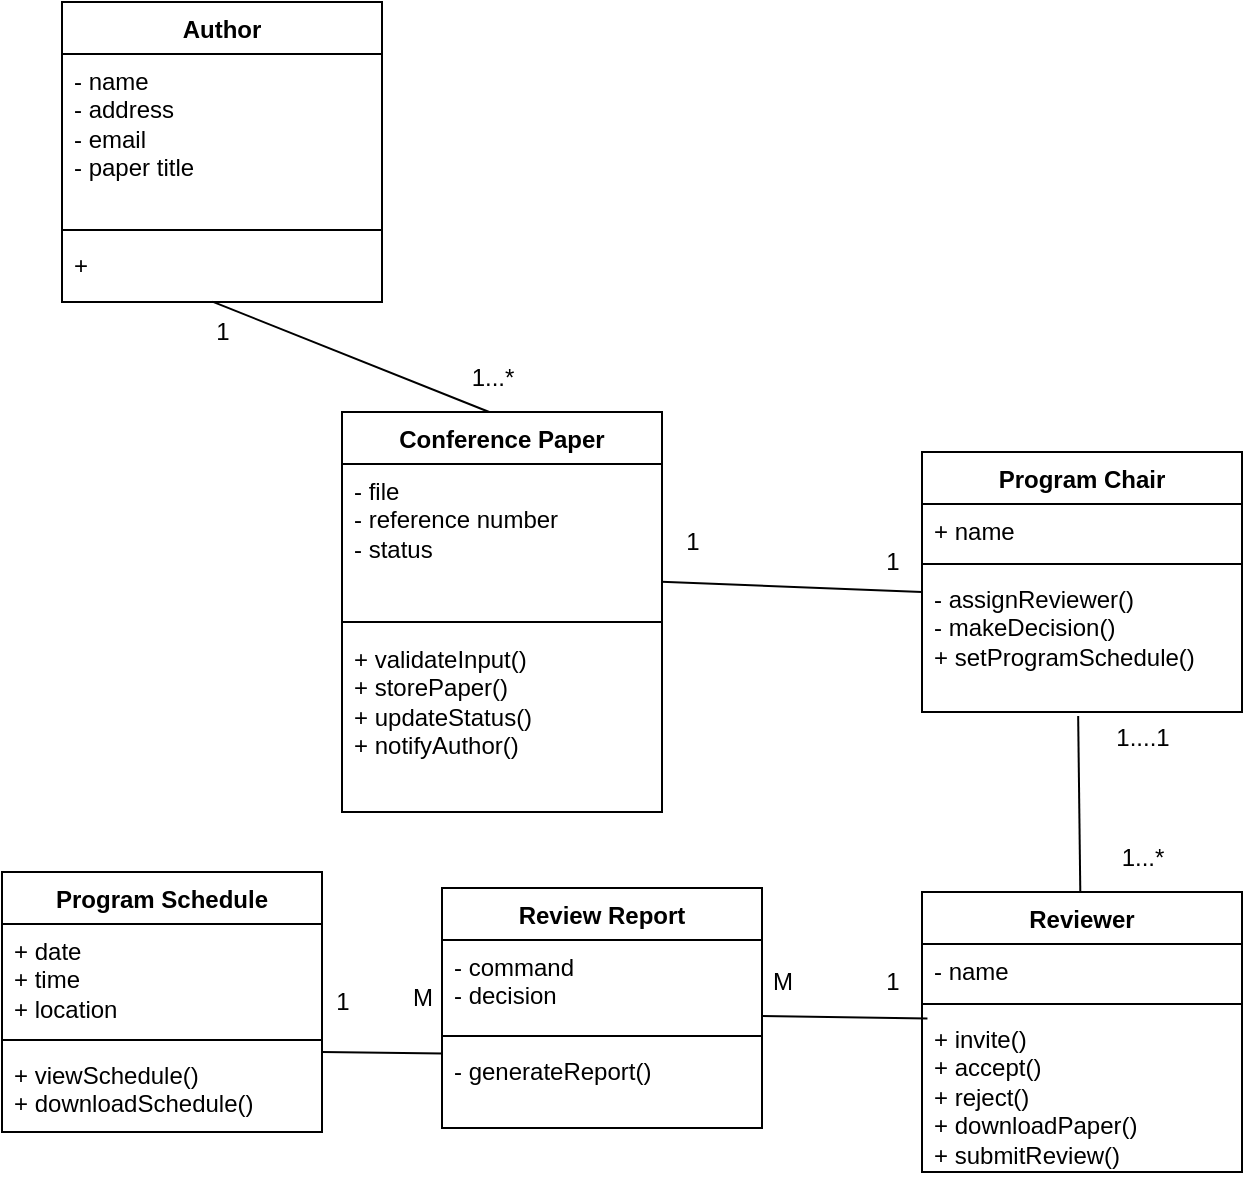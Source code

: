 <mxfile version="24.8.2">
  <diagram name="Page-1" id="eSx-QkeiwQRwHNvZ2RWU">
    <mxGraphModel dx="1050" dy="522" grid="1" gridSize="10" guides="1" tooltips="1" connect="1" arrows="1" fold="1" page="1" pageScale="1" pageWidth="850" pageHeight="1100" math="0" shadow="0">
      <root>
        <mxCell id="0" />
        <mxCell id="1" parent="0" />
        <mxCell id="tui6F7jNBKR_N0LMmF0U-1" value="Author" style="swimlane;fontStyle=1;align=center;verticalAlign=top;childLayout=stackLayout;horizontal=1;startSize=26;horizontalStack=0;resizeParent=1;resizeParentMax=0;resizeLast=0;collapsible=1;marginBottom=0;whiteSpace=wrap;html=1;" vertex="1" parent="1">
          <mxGeometry x="50" y="105" width="160" height="150" as="geometry" />
        </mxCell>
        <mxCell id="tui6F7jNBKR_N0LMmF0U-2" value="&lt;div&gt;- name&lt;/div&gt;- address&lt;div&gt;- email&lt;/div&gt;&lt;div&gt;- paper title&lt;/div&gt;" style="text;strokeColor=none;fillColor=none;align=left;verticalAlign=top;spacingLeft=4;spacingRight=4;overflow=hidden;rotatable=0;points=[[0,0.5],[1,0.5]];portConstraint=eastwest;whiteSpace=wrap;html=1;" vertex="1" parent="tui6F7jNBKR_N0LMmF0U-1">
          <mxGeometry y="26" width="160" height="84" as="geometry" />
        </mxCell>
        <mxCell id="tui6F7jNBKR_N0LMmF0U-3" value="" style="line;strokeWidth=1;fillColor=none;align=left;verticalAlign=middle;spacingTop=-1;spacingLeft=3;spacingRight=3;rotatable=0;labelPosition=right;points=[];portConstraint=eastwest;strokeColor=inherit;" vertex="1" parent="tui6F7jNBKR_N0LMmF0U-1">
          <mxGeometry y="110" width="160" height="8" as="geometry" />
        </mxCell>
        <mxCell id="tui6F7jNBKR_N0LMmF0U-4" value="+" style="text;strokeColor=none;fillColor=none;align=left;verticalAlign=top;spacingLeft=4;spacingRight=4;overflow=hidden;rotatable=0;points=[[0,0.5],[1,0.5]];portConstraint=eastwest;whiteSpace=wrap;html=1;" vertex="1" parent="tui6F7jNBKR_N0LMmF0U-1">
          <mxGeometry y="118" width="160" height="32" as="geometry" />
        </mxCell>
        <mxCell id="tui6F7jNBKR_N0LMmF0U-5" value="Conference Paper" style="swimlane;fontStyle=1;align=center;verticalAlign=top;childLayout=stackLayout;horizontal=1;startSize=26;horizontalStack=0;resizeParent=1;resizeParentMax=0;resizeLast=0;collapsible=1;marginBottom=0;whiteSpace=wrap;html=1;" vertex="1" parent="1">
          <mxGeometry x="190" y="310" width="160" height="200" as="geometry" />
        </mxCell>
        <mxCell id="tui6F7jNBKR_N0LMmF0U-6" value="- file&lt;div&gt;- reference number&lt;br&gt;&lt;div&gt;- status&lt;/div&gt;&lt;/div&gt;" style="text;strokeColor=none;fillColor=none;align=left;verticalAlign=top;spacingLeft=4;spacingRight=4;overflow=hidden;rotatable=0;points=[[0,0.5],[1,0.5]];portConstraint=eastwest;whiteSpace=wrap;html=1;" vertex="1" parent="tui6F7jNBKR_N0LMmF0U-5">
          <mxGeometry y="26" width="160" height="74" as="geometry" />
        </mxCell>
        <mxCell id="tui6F7jNBKR_N0LMmF0U-7" value="" style="line;strokeWidth=1;fillColor=none;align=left;verticalAlign=middle;spacingTop=-1;spacingLeft=3;spacingRight=3;rotatable=0;labelPosition=right;points=[];portConstraint=eastwest;strokeColor=inherit;" vertex="1" parent="tui6F7jNBKR_N0LMmF0U-5">
          <mxGeometry y="100" width="160" height="10" as="geometry" />
        </mxCell>
        <mxCell id="tui6F7jNBKR_N0LMmF0U-8" value="+ validateInput()&lt;div&gt;+ storePaper()&lt;/div&gt;&lt;div&gt;+ updateStatus()&lt;/div&gt;&lt;div&gt;+ notifyAuthor()&lt;/div&gt;" style="text;strokeColor=none;fillColor=none;align=left;verticalAlign=top;spacingLeft=4;spacingRight=4;overflow=hidden;rotatable=0;points=[[0,0.5],[1,0.5]];portConstraint=eastwest;whiteSpace=wrap;html=1;" vertex="1" parent="tui6F7jNBKR_N0LMmF0U-5">
          <mxGeometry y="110" width="160" height="90" as="geometry" />
        </mxCell>
        <mxCell id="tui6F7jNBKR_N0LMmF0U-9" value="Program Chair" style="swimlane;fontStyle=1;align=center;verticalAlign=top;childLayout=stackLayout;horizontal=1;startSize=26;horizontalStack=0;resizeParent=1;resizeParentMax=0;resizeLast=0;collapsible=1;marginBottom=0;whiteSpace=wrap;html=1;" vertex="1" parent="1">
          <mxGeometry x="480" y="330" width="160" height="130" as="geometry" />
        </mxCell>
        <mxCell id="tui6F7jNBKR_N0LMmF0U-10" value="+ name" style="text;strokeColor=none;fillColor=none;align=left;verticalAlign=top;spacingLeft=4;spacingRight=4;overflow=hidden;rotatable=0;points=[[0,0.5],[1,0.5]];portConstraint=eastwest;whiteSpace=wrap;html=1;" vertex="1" parent="tui6F7jNBKR_N0LMmF0U-9">
          <mxGeometry y="26" width="160" height="26" as="geometry" />
        </mxCell>
        <mxCell id="tui6F7jNBKR_N0LMmF0U-11" value="" style="line;strokeWidth=1;fillColor=none;align=left;verticalAlign=middle;spacingTop=-1;spacingLeft=3;spacingRight=3;rotatable=0;labelPosition=right;points=[];portConstraint=eastwest;strokeColor=inherit;" vertex="1" parent="tui6F7jNBKR_N0LMmF0U-9">
          <mxGeometry y="52" width="160" height="8" as="geometry" />
        </mxCell>
        <mxCell id="tui6F7jNBKR_N0LMmF0U-12" value="- assignReviewer()&lt;div&gt;- makeDecision()&lt;/div&gt;&lt;div&gt;+ setProgramSchedule()&lt;/div&gt;" style="text;strokeColor=none;fillColor=none;align=left;verticalAlign=top;spacingLeft=4;spacingRight=4;overflow=hidden;rotatable=0;points=[[0,0.5],[1,0.5]];portConstraint=eastwest;whiteSpace=wrap;html=1;" vertex="1" parent="tui6F7jNBKR_N0LMmF0U-9">
          <mxGeometry y="60" width="160" height="70" as="geometry" />
        </mxCell>
        <mxCell id="tui6F7jNBKR_N0LMmF0U-13" value="Reviewer" style="swimlane;fontStyle=1;align=center;verticalAlign=top;childLayout=stackLayout;horizontal=1;startSize=26;horizontalStack=0;resizeParent=1;resizeParentMax=0;resizeLast=0;collapsible=1;marginBottom=0;whiteSpace=wrap;html=1;" vertex="1" parent="1">
          <mxGeometry x="480" y="550" width="160" height="140" as="geometry" />
        </mxCell>
        <mxCell id="tui6F7jNBKR_N0LMmF0U-14" value="- name" style="text;strokeColor=none;fillColor=none;align=left;verticalAlign=top;spacingLeft=4;spacingRight=4;overflow=hidden;rotatable=0;points=[[0,0.5],[1,0.5]];portConstraint=eastwest;whiteSpace=wrap;html=1;" vertex="1" parent="tui6F7jNBKR_N0LMmF0U-13">
          <mxGeometry y="26" width="160" height="26" as="geometry" />
        </mxCell>
        <mxCell id="tui6F7jNBKR_N0LMmF0U-15" value="" style="line;strokeWidth=1;fillColor=none;align=left;verticalAlign=middle;spacingTop=-1;spacingLeft=3;spacingRight=3;rotatable=0;labelPosition=right;points=[];portConstraint=eastwest;strokeColor=inherit;" vertex="1" parent="tui6F7jNBKR_N0LMmF0U-13">
          <mxGeometry y="52" width="160" height="8" as="geometry" />
        </mxCell>
        <mxCell id="tui6F7jNBKR_N0LMmF0U-16" value="+ invite()&lt;div&gt;+ accept()&lt;/div&gt;&lt;div&gt;+ reject()&lt;/div&gt;&lt;div&gt;+ downloadPaper()&lt;/div&gt;&lt;div&gt;+ submitReview()&lt;/div&gt;" style="text;strokeColor=none;fillColor=none;align=left;verticalAlign=top;spacingLeft=4;spacingRight=4;overflow=hidden;rotatable=0;points=[[0,0.5],[1,0.5]];portConstraint=eastwest;whiteSpace=wrap;html=1;" vertex="1" parent="tui6F7jNBKR_N0LMmF0U-13">
          <mxGeometry y="60" width="160" height="80" as="geometry" />
        </mxCell>
        <mxCell id="tui6F7jNBKR_N0LMmF0U-21" value="Review Report" style="swimlane;fontStyle=1;align=center;verticalAlign=top;childLayout=stackLayout;horizontal=1;startSize=26;horizontalStack=0;resizeParent=1;resizeParentMax=0;resizeLast=0;collapsible=1;marginBottom=0;whiteSpace=wrap;html=1;" vertex="1" parent="1">
          <mxGeometry x="240" y="548" width="160" height="120" as="geometry" />
        </mxCell>
        <mxCell id="tui6F7jNBKR_N0LMmF0U-22" value="- command&lt;div&gt;- decision&lt;/div&gt;" style="text;strokeColor=none;fillColor=none;align=left;verticalAlign=top;spacingLeft=4;spacingRight=4;overflow=hidden;rotatable=0;points=[[0,0.5],[1,0.5]];portConstraint=eastwest;whiteSpace=wrap;html=1;" vertex="1" parent="tui6F7jNBKR_N0LMmF0U-21">
          <mxGeometry y="26" width="160" height="44" as="geometry" />
        </mxCell>
        <mxCell id="tui6F7jNBKR_N0LMmF0U-23" value="" style="line;strokeWidth=1;fillColor=none;align=left;verticalAlign=middle;spacingTop=-1;spacingLeft=3;spacingRight=3;rotatable=0;labelPosition=right;points=[];portConstraint=eastwest;strokeColor=inherit;" vertex="1" parent="tui6F7jNBKR_N0LMmF0U-21">
          <mxGeometry y="70" width="160" height="8" as="geometry" />
        </mxCell>
        <mxCell id="tui6F7jNBKR_N0LMmF0U-24" value="- generateReport()&lt;div&gt;&lt;br&gt;&lt;/div&gt;" style="text;strokeColor=none;fillColor=none;align=left;verticalAlign=top;spacingLeft=4;spacingRight=4;overflow=hidden;rotatable=0;points=[[0,0.5],[1,0.5]];portConstraint=eastwest;whiteSpace=wrap;html=1;" vertex="1" parent="tui6F7jNBKR_N0LMmF0U-21">
          <mxGeometry y="78" width="160" height="42" as="geometry" />
        </mxCell>
        <mxCell id="tui6F7jNBKR_N0LMmF0U-25" value="Program Schedule" style="swimlane;fontStyle=1;align=center;verticalAlign=top;childLayout=stackLayout;horizontal=1;startSize=26;horizontalStack=0;resizeParent=1;resizeParentMax=0;resizeLast=0;collapsible=1;marginBottom=0;whiteSpace=wrap;html=1;" vertex="1" parent="1">
          <mxGeometry x="20" y="540" width="160" height="130" as="geometry" />
        </mxCell>
        <mxCell id="tui6F7jNBKR_N0LMmF0U-26" value="+ date&lt;div&gt;+ time&lt;/div&gt;&lt;div&gt;+ location&lt;/div&gt;" style="text;strokeColor=none;fillColor=none;align=left;verticalAlign=top;spacingLeft=4;spacingRight=4;overflow=hidden;rotatable=0;points=[[0,0.5],[1,0.5]];portConstraint=eastwest;whiteSpace=wrap;html=1;" vertex="1" parent="tui6F7jNBKR_N0LMmF0U-25">
          <mxGeometry y="26" width="160" height="54" as="geometry" />
        </mxCell>
        <mxCell id="tui6F7jNBKR_N0LMmF0U-27" value="" style="line;strokeWidth=1;fillColor=none;align=left;verticalAlign=middle;spacingTop=-1;spacingLeft=3;spacingRight=3;rotatable=0;labelPosition=right;points=[];portConstraint=eastwest;strokeColor=inherit;" vertex="1" parent="tui6F7jNBKR_N0LMmF0U-25">
          <mxGeometry y="80" width="160" height="8" as="geometry" />
        </mxCell>
        <mxCell id="tui6F7jNBKR_N0LMmF0U-28" value="&lt;div&gt;+ viewSchedule()&lt;/div&gt;&lt;div&gt;+ downloadSchedule()&lt;/div&gt;" style="text;strokeColor=none;fillColor=none;align=left;verticalAlign=top;spacingLeft=4;spacingRight=4;overflow=hidden;rotatable=0;points=[[0,0.5],[1,0.5]];portConstraint=eastwest;whiteSpace=wrap;html=1;" vertex="1" parent="tui6F7jNBKR_N0LMmF0U-25">
          <mxGeometry y="88" width="160" height="42" as="geometry" />
        </mxCell>
        <mxCell id="tui6F7jNBKR_N0LMmF0U-29" value="" style="endArrow=none;html=1;rounded=0;entryX=0.47;entryY=0.994;entryDx=0;entryDy=0;entryPerimeter=0;exitX=0.46;exitY=0;exitDx=0;exitDy=0;exitPerimeter=0;" edge="1" parent="1" source="tui6F7jNBKR_N0LMmF0U-5" target="tui6F7jNBKR_N0LMmF0U-4">
          <mxGeometry width="50" height="50" relative="1" as="geometry">
            <mxPoint y="340" as="sourcePoint" />
            <mxPoint x="50" y="290" as="targetPoint" />
          </mxGeometry>
        </mxCell>
        <mxCell id="tui6F7jNBKR_N0LMmF0U-30" value="1" style="text;html=1;align=center;verticalAlign=middle;resizable=0;points=[];autosize=1;strokeColor=none;fillColor=none;" vertex="1" parent="1">
          <mxGeometry x="115" y="255" width="30" height="30" as="geometry" />
        </mxCell>
        <mxCell id="tui6F7jNBKR_N0LMmF0U-31" value="1...*" style="text;html=1;align=center;verticalAlign=middle;resizable=0;points=[];autosize=1;strokeColor=none;fillColor=none;" vertex="1" parent="1">
          <mxGeometry x="245" y="278" width="40" height="30" as="geometry" />
        </mxCell>
        <mxCell id="tui6F7jNBKR_N0LMmF0U-32" value="" style="endArrow=none;html=1;rounded=0;exitX=0.985;exitY=0.795;exitDx=0;exitDy=0;exitPerimeter=0;" edge="1" parent="1">
          <mxGeometry width="50" height="50" relative="1" as="geometry">
            <mxPoint x="349.6" y="394.83" as="sourcePoint" />
            <mxPoint x="480" y="400" as="targetPoint" />
          </mxGeometry>
        </mxCell>
        <mxCell id="tui6F7jNBKR_N0LMmF0U-33" value="1" style="text;html=1;align=center;verticalAlign=middle;resizable=0;points=[];autosize=1;strokeColor=none;fillColor=none;" vertex="1" parent="1">
          <mxGeometry x="350" y="360" width="30" height="30" as="geometry" />
        </mxCell>
        <mxCell id="tui6F7jNBKR_N0LMmF0U-34" value="1" style="text;html=1;align=center;verticalAlign=middle;resizable=0;points=[];autosize=1;strokeColor=none;fillColor=none;" vertex="1" parent="1">
          <mxGeometry x="450" y="370" width="30" height="30" as="geometry" />
        </mxCell>
        <mxCell id="tui6F7jNBKR_N0LMmF0U-35" value="" style="endArrow=none;html=1;rounded=0;entryX=0.488;entryY=1.029;entryDx=0;entryDy=0;entryPerimeter=0;" edge="1" parent="1" source="tui6F7jNBKR_N0LMmF0U-13" target="tui6F7jNBKR_N0LMmF0U-12">
          <mxGeometry width="50" height="50" relative="1" as="geometry">
            <mxPoint x="470" y="550" as="sourcePoint" />
            <mxPoint x="520" y="500" as="targetPoint" />
          </mxGeometry>
        </mxCell>
        <mxCell id="tui6F7jNBKR_N0LMmF0U-36" value="1....1" style="text;html=1;align=center;verticalAlign=middle;resizable=0;points=[];autosize=1;strokeColor=none;fillColor=none;" vertex="1" parent="1">
          <mxGeometry x="565" y="458" width="50" height="30" as="geometry" />
        </mxCell>
        <mxCell id="tui6F7jNBKR_N0LMmF0U-37" value="1...*" style="text;html=1;align=center;verticalAlign=middle;resizable=0;points=[];autosize=1;strokeColor=none;fillColor=none;" vertex="1" parent="1">
          <mxGeometry x="570" y="518" width="40" height="30" as="geometry" />
        </mxCell>
        <mxCell id="tui6F7jNBKR_N0LMmF0U-38" value="" style="endArrow=none;html=1;rounded=0;exitX=1;exitY=0.864;exitDx=0;exitDy=0;exitPerimeter=0;entryX=0.017;entryY=0.04;entryDx=0;entryDy=0;entryPerimeter=0;" edge="1" parent="1" source="tui6F7jNBKR_N0LMmF0U-22" target="tui6F7jNBKR_N0LMmF0U-16">
          <mxGeometry width="50" height="50" relative="1" as="geometry">
            <mxPoint x="390" y="650" as="sourcePoint" />
            <mxPoint x="440" y="600" as="targetPoint" />
          </mxGeometry>
        </mxCell>
        <mxCell id="tui6F7jNBKR_N0LMmF0U-39" value="1" style="text;html=1;align=center;verticalAlign=middle;resizable=0;points=[];autosize=1;strokeColor=none;fillColor=none;" vertex="1" parent="1">
          <mxGeometry x="450" y="580" width="30" height="30" as="geometry" />
        </mxCell>
        <mxCell id="tui6F7jNBKR_N0LMmF0U-40" value="M" style="text;html=1;align=center;verticalAlign=middle;resizable=0;points=[];autosize=1;strokeColor=none;fillColor=none;" vertex="1" parent="1">
          <mxGeometry x="395" y="580" width="30" height="30" as="geometry" />
        </mxCell>
        <mxCell id="tui6F7jNBKR_N0LMmF0U-44" value="" style="endArrow=none;html=1;rounded=0;entryX=0.003;entryY=0.114;entryDx=0;entryDy=0;entryPerimeter=0;" edge="1" parent="1" target="tui6F7jNBKR_N0LMmF0U-24">
          <mxGeometry width="50" height="50" relative="1" as="geometry">
            <mxPoint x="180" y="630" as="sourcePoint" />
            <mxPoint x="230" y="580" as="targetPoint" />
          </mxGeometry>
        </mxCell>
        <mxCell id="tui6F7jNBKR_N0LMmF0U-45" value="M" style="text;html=1;align=center;verticalAlign=middle;resizable=0;points=[];autosize=1;strokeColor=none;fillColor=none;" vertex="1" parent="1">
          <mxGeometry x="215" y="588" width="30" height="30" as="geometry" />
        </mxCell>
        <mxCell id="tui6F7jNBKR_N0LMmF0U-46" value="1" style="text;html=1;align=center;verticalAlign=middle;resizable=0;points=[];autosize=1;strokeColor=none;fillColor=none;" vertex="1" parent="1">
          <mxGeometry x="175" y="590" width="30" height="30" as="geometry" />
        </mxCell>
      </root>
    </mxGraphModel>
  </diagram>
</mxfile>
